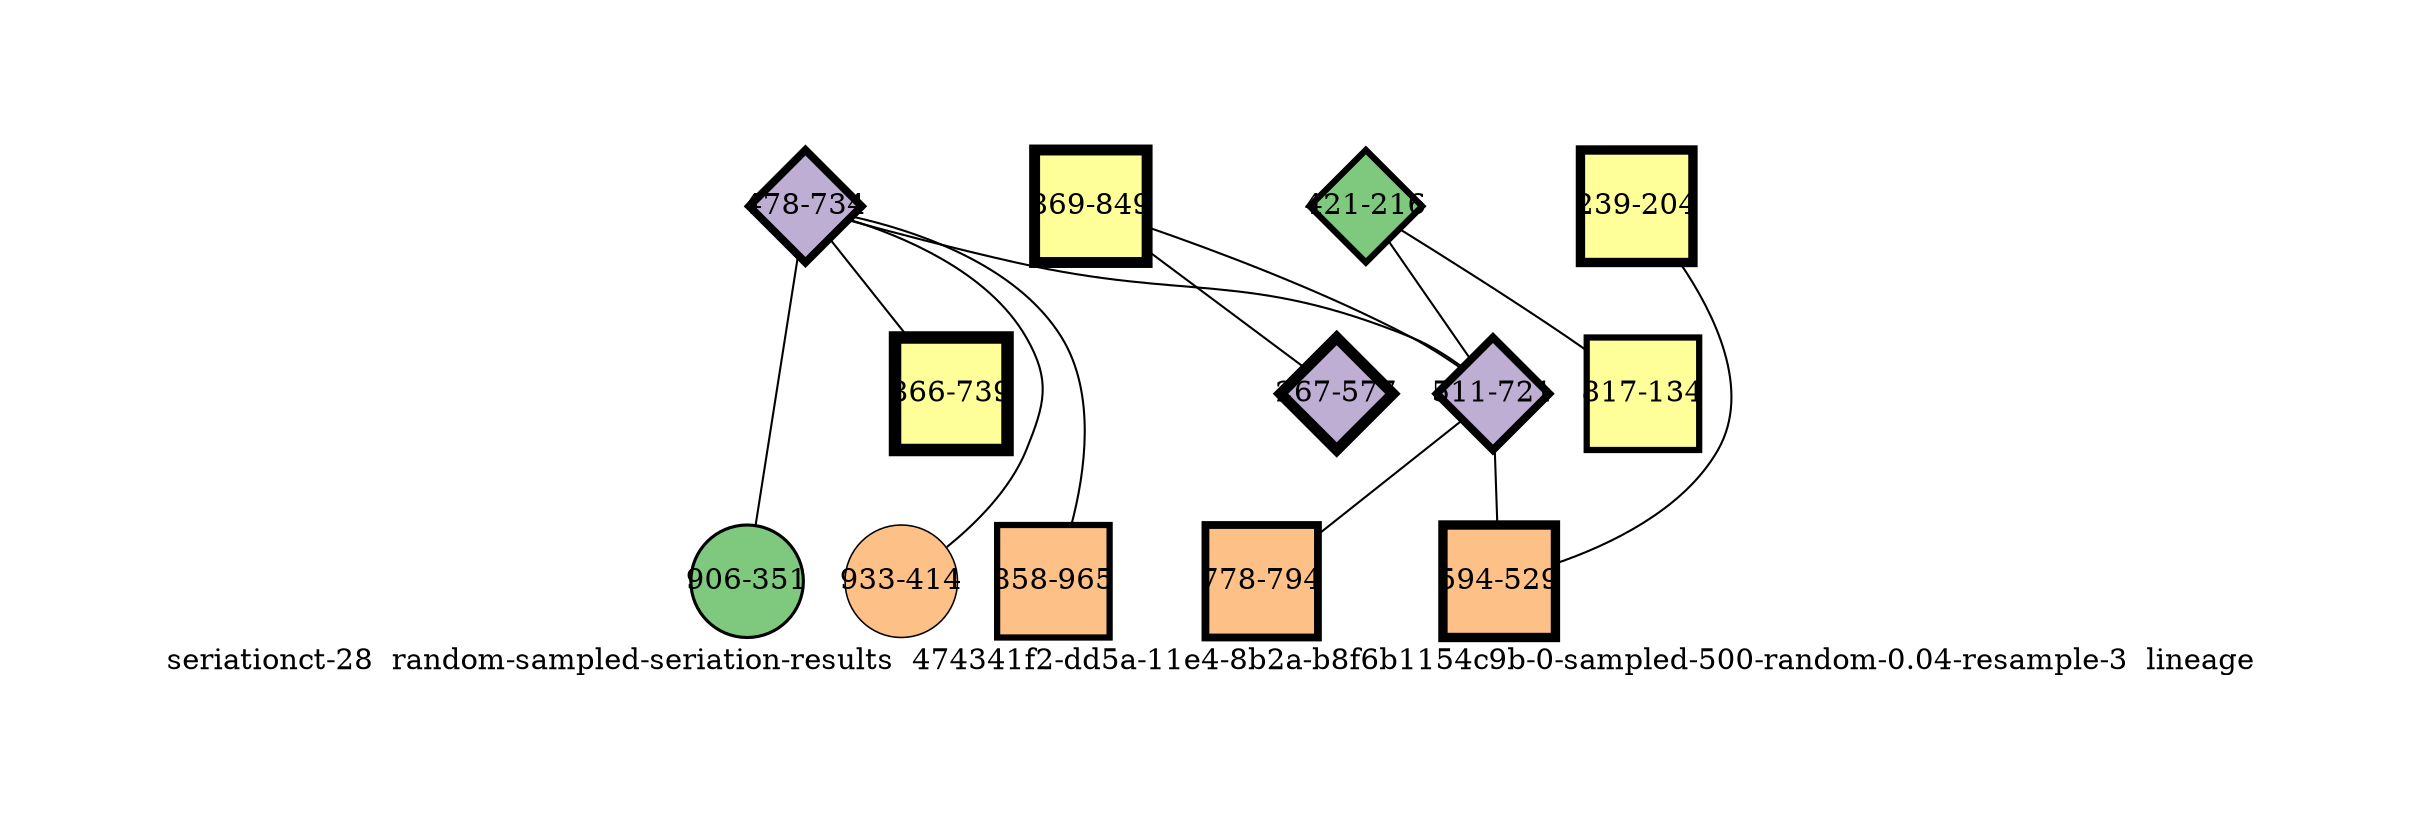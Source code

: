 strict graph "seriationct-28  random-sampled-seriation-results  474341f2-dd5a-11e4-8b2a-b8f6b1154c9b-0-sampled-500-random-0.04-resample-3  lineage" {
labelloc=b;
ratio=auto;
pad="1.0";
label="seriationct-28  random-sampled-seriation-results  474341f2-dd5a-11e4-8b2a-b8f6b1154c9b-0-sampled-500-random-0.04-resample-3  lineage";
node [width="0.75", style=filled, fixedsize=true, height="0.75", shape=circle, label=""];
0 [xCoordinate="216.0", appears_in_slice=4, yCoordinate="421.0", colorscheme=accent8, lineage_id=2, short_label="421-216", label="421-216", shape=diamond, cluster_id=0, fillcolor=1, size="500.0", id=0, penwidth="3.0"];
1 [xCoordinate="204.0", appears_in_slice=6, yCoordinate="239.0", colorscheme=accent8, lineage_id=1, short_label="239-204", label="239-204", shape=square, cluster_id=3, fillcolor=4, size="500.0", id=1, penwidth="4.5"];
2 [xCoordinate="734.0", appears_in_slice=5, yCoordinate="478.0", colorscheme=accent8, lineage_id=2, short_label="478-734", label="478-734", shape=diamond, cluster_id=1, fillcolor=2, size="500.0", id=2, penwidth="3.75"];
3 [xCoordinate="414.0", appears_in_slice=1, yCoordinate="933.0", colorscheme=accent8, lineage_id=0, short_label="933-414", label="933-414", shape=circle, cluster_id=2, fillcolor=3, size="500.0", id=3, penwidth="0.75"];
4 [xCoordinate="849.0", appears_in_slice=7, yCoordinate="869.0", colorscheme=accent8, lineage_id=1, short_label="869-849", label="869-849", shape=square, cluster_id=3, fillcolor=4, size="500.0", id=4, penwidth="5.25"];
5 [xCoordinate="721.0", appears_in_slice=5, yCoordinate="511.0", colorscheme=accent8, lineage_id=2, short_label="511-721", label="511-721", shape=diamond, cluster_id=1, fillcolor=2, size="500.0", id=5, penwidth="3.75"];
6 [xCoordinate="134.0", appears_in_slice=4, yCoordinate="817.0", colorscheme=accent8, lineage_id=1, short_label="817-134", label="817-134", shape=square, cluster_id=3, fillcolor=4, size="500.0", id=6, penwidth="3.0"];
7 [xCoordinate="965.0", appears_in_slice=4, yCoordinate="858.0", colorscheme=accent8, lineage_id=1, short_label="858-965", label="858-965", shape=square, cluster_id=2, fillcolor=3, size="500.0", id=7, penwidth="3.0"];
8 [xCoordinate="351.0", appears_in_slice=2, yCoordinate="906.0", colorscheme=accent8, lineage_id=0, short_label="906-351", label="906-351", shape=circle, cluster_id=0, fillcolor=1, size="500.0", id=9, penwidth="1.5"];
9 [xCoordinate="794.0", appears_in_slice=5, yCoordinate="778.0", colorscheme=accent8, lineage_id=1, short_label="778-794", label="778-794", shape=square, cluster_id=2, fillcolor=3, size="500.0", id=8, penwidth="3.75"];
10 [xCoordinate="529.0", appears_in_slice=6, yCoordinate="594.0", colorscheme=accent8, lineage_id=1, short_label="594-529", label="594-529", shape=square, cluster_id=2, fillcolor=3, size="500.0", id=10, penwidth="4.5"];
11 [xCoordinate="739.0", appears_in_slice=8, yCoordinate="866.0", colorscheme=accent8, lineage_id=1, short_label="866-739", label="866-739", shape=square, cluster_id=3, fillcolor=4, size="500.0", id=11, penwidth="6.0"];
12 [xCoordinate="577.0", appears_in_slice=7, yCoordinate="267.0", colorscheme=accent8, lineage_id=2, short_label="267-577", label="267-577", shape=diamond, cluster_id=1, fillcolor=2, size="500.0", id=12, penwidth="5.25"];
0 -- 5  [inverseweight="2.99998800007", weight="0.333334666664"];
0 -- 6  [inverseweight="10.5597150774", weight="0.094699524814"];
1 -- 10  [inverseweight="2.8917680956", weight="0.345809195945"];
2 -- 8  [inverseweight="2.88080382415", weight="0.347125337594"];
2 -- 11  [inverseweight="2.9829622494", weight="0.335237229436"];
2 -- 3  [inverseweight="2.1461797234", weight="0.465944202668"];
2 -- 5  [inverseweight="12.724664964", weight="0.0785875308176"];
2 -- 7  [inverseweight="3.15446426542", weight="0.317011040817"];
4 -- 12  [inverseweight="3.24033794599", weight="0.308609785976"];
4 -- 5  [inverseweight="3.04110149668", weight="0.328828222633"];
5 -- 9  [inverseweight="2.86797971166", weight="0.348677501425"];
5 -- 10  [inverseweight="2.97861877014", weight="0.33572607882"];
}
